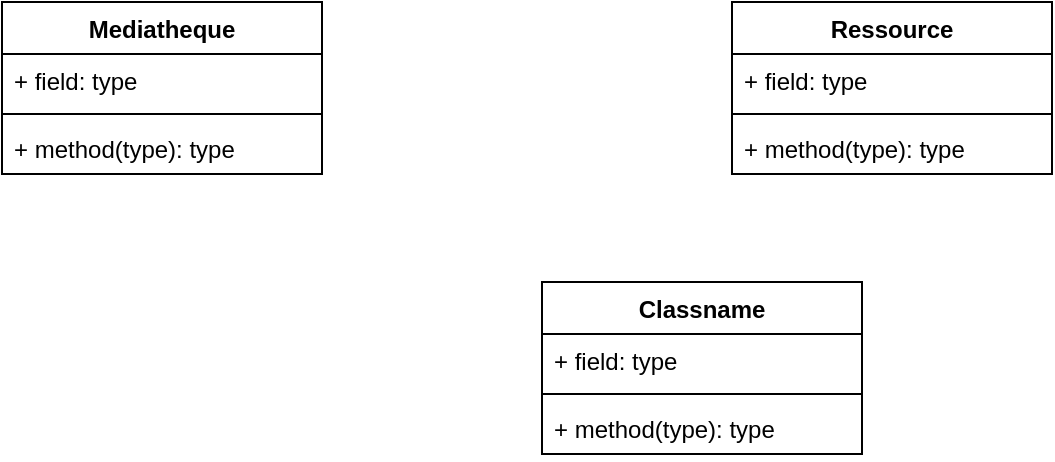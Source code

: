 <mxfile version="20.8.23" type="device"><diagram name="Page-1" id="WBxY3FCirnX2FTF7sig9"><mxGraphModel dx="1900" dy="549" grid="1" gridSize="10" guides="1" tooltips="1" connect="1" arrows="1" fold="1" page="1" pageScale="1" pageWidth="850" pageHeight="1100" math="0" shadow="0"><root><mxCell id="0"/><mxCell id="1" parent="0"/><mxCell id="eaXdHkn9mM2KntsEZTCZ-1" value="Mediatheque&#10;" style="swimlane;fontStyle=1;align=center;verticalAlign=top;childLayout=stackLayout;horizontal=1;startSize=26;horizontalStack=0;resizeParent=1;resizeParentMax=0;resizeLast=0;collapsible=1;marginBottom=0;" vertex="1" parent="1"><mxGeometry x="-20" y="190" width="160" height="86" as="geometry"/></mxCell><mxCell id="eaXdHkn9mM2KntsEZTCZ-2" value="+ field: type" style="text;strokeColor=none;fillColor=none;align=left;verticalAlign=top;spacingLeft=4;spacingRight=4;overflow=hidden;rotatable=0;points=[[0,0.5],[1,0.5]];portConstraint=eastwest;" vertex="1" parent="eaXdHkn9mM2KntsEZTCZ-1"><mxGeometry y="26" width="160" height="26" as="geometry"/></mxCell><mxCell id="eaXdHkn9mM2KntsEZTCZ-3" value="" style="line;strokeWidth=1;fillColor=none;align=left;verticalAlign=middle;spacingTop=-1;spacingLeft=3;spacingRight=3;rotatable=0;labelPosition=right;points=[];portConstraint=eastwest;strokeColor=inherit;" vertex="1" parent="eaXdHkn9mM2KntsEZTCZ-1"><mxGeometry y="52" width="160" height="8" as="geometry"/></mxCell><mxCell id="eaXdHkn9mM2KntsEZTCZ-4" value="+ method(type): type" style="text;strokeColor=none;fillColor=none;align=left;verticalAlign=top;spacingLeft=4;spacingRight=4;overflow=hidden;rotatable=0;points=[[0,0.5],[1,0.5]];portConstraint=eastwest;" vertex="1" parent="eaXdHkn9mM2KntsEZTCZ-1"><mxGeometry y="60" width="160" height="26" as="geometry"/></mxCell><mxCell id="eaXdHkn9mM2KntsEZTCZ-5" value="Ressource" style="swimlane;fontStyle=1;align=center;verticalAlign=top;childLayout=stackLayout;horizontal=1;startSize=26;horizontalStack=0;resizeParent=1;resizeParentMax=0;resizeLast=0;collapsible=1;marginBottom=0;" vertex="1" parent="1"><mxGeometry x="345" y="190" width="160" height="86" as="geometry"/></mxCell><mxCell id="eaXdHkn9mM2KntsEZTCZ-6" value="+ field: type" style="text;strokeColor=none;fillColor=none;align=left;verticalAlign=top;spacingLeft=4;spacingRight=4;overflow=hidden;rotatable=0;points=[[0,0.5],[1,0.5]];portConstraint=eastwest;" vertex="1" parent="eaXdHkn9mM2KntsEZTCZ-5"><mxGeometry y="26" width="160" height="26" as="geometry"/></mxCell><mxCell id="eaXdHkn9mM2KntsEZTCZ-7" value="" style="line;strokeWidth=1;fillColor=none;align=left;verticalAlign=middle;spacingTop=-1;spacingLeft=3;spacingRight=3;rotatable=0;labelPosition=right;points=[];portConstraint=eastwest;strokeColor=inherit;" vertex="1" parent="eaXdHkn9mM2KntsEZTCZ-5"><mxGeometry y="52" width="160" height="8" as="geometry"/></mxCell><mxCell id="eaXdHkn9mM2KntsEZTCZ-8" value="+ method(type): type" style="text;strokeColor=none;fillColor=none;align=left;verticalAlign=top;spacingLeft=4;spacingRight=4;overflow=hidden;rotatable=0;points=[[0,0.5],[1,0.5]];portConstraint=eastwest;" vertex="1" parent="eaXdHkn9mM2KntsEZTCZ-5"><mxGeometry y="60" width="160" height="26" as="geometry"/></mxCell><mxCell id="eaXdHkn9mM2KntsEZTCZ-9" value="Classname" style="swimlane;fontStyle=1;align=center;verticalAlign=top;childLayout=stackLayout;horizontal=1;startSize=26;horizontalStack=0;resizeParent=1;resizeParentMax=0;resizeLast=0;collapsible=1;marginBottom=0;" vertex="1" parent="1"><mxGeometry x="250" y="330" width="160" height="86" as="geometry"/></mxCell><mxCell id="eaXdHkn9mM2KntsEZTCZ-10" value="+ field: type" style="text;strokeColor=none;fillColor=none;align=left;verticalAlign=top;spacingLeft=4;spacingRight=4;overflow=hidden;rotatable=0;points=[[0,0.5],[1,0.5]];portConstraint=eastwest;" vertex="1" parent="eaXdHkn9mM2KntsEZTCZ-9"><mxGeometry y="26" width="160" height="26" as="geometry"/></mxCell><mxCell id="eaXdHkn9mM2KntsEZTCZ-11" value="" style="line;strokeWidth=1;fillColor=none;align=left;verticalAlign=middle;spacingTop=-1;spacingLeft=3;spacingRight=3;rotatable=0;labelPosition=right;points=[];portConstraint=eastwest;strokeColor=inherit;" vertex="1" parent="eaXdHkn9mM2KntsEZTCZ-9"><mxGeometry y="52" width="160" height="8" as="geometry"/></mxCell><mxCell id="eaXdHkn9mM2KntsEZTCZ-12" value="+ method(type): type" style="text;strokeColor=none;fillColor=none;align=left;verticalAlign=top;spacingLeft=4;spacingRight=4;overflow=hidden;rotatable=0;points=[[0,0.5],[1,0.5]];portConstraint=eastwest;" vertex="1" parent="eaXdHkn9mM2KntsEZTCZ-9"><mxGeometry y="60" width="160" height="26" as="geometry"/></mxCell></root></mxGraphModel></diagram></mxfile>